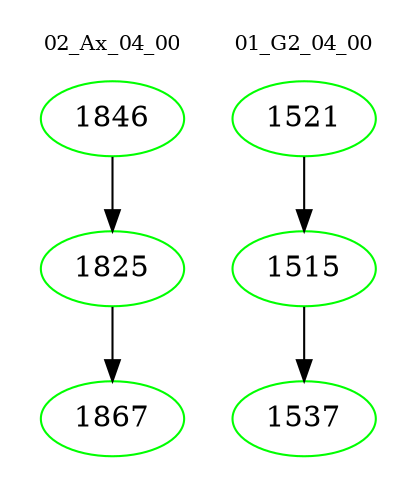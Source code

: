 digraph{
subgraph cluster_0 {
color = white
label = "02_Ax_04_00";
fontsize=10;
T0_1846 [label="1846", color="green"]
T0_1846 -> T0_1825 [color="black"]
T0_1825 [label="1825", color="green"]
T0_1825 -> T0_1867 [color="black"]
T0_1867 [label="1867", color="green"]
}
subgraph cluster_1 {
color = white
label = "01_G2_04_00";
fontsize=10;
T1_1521 [label="1521", color="green"]
T1_1521 -> T1_1515 [color="black"]
T1_1515 [label="1515", color="green"]
T1_1515 -> T1_1537 [color="black"]
T1_1537 [label="1537", color="green"]
}
}
